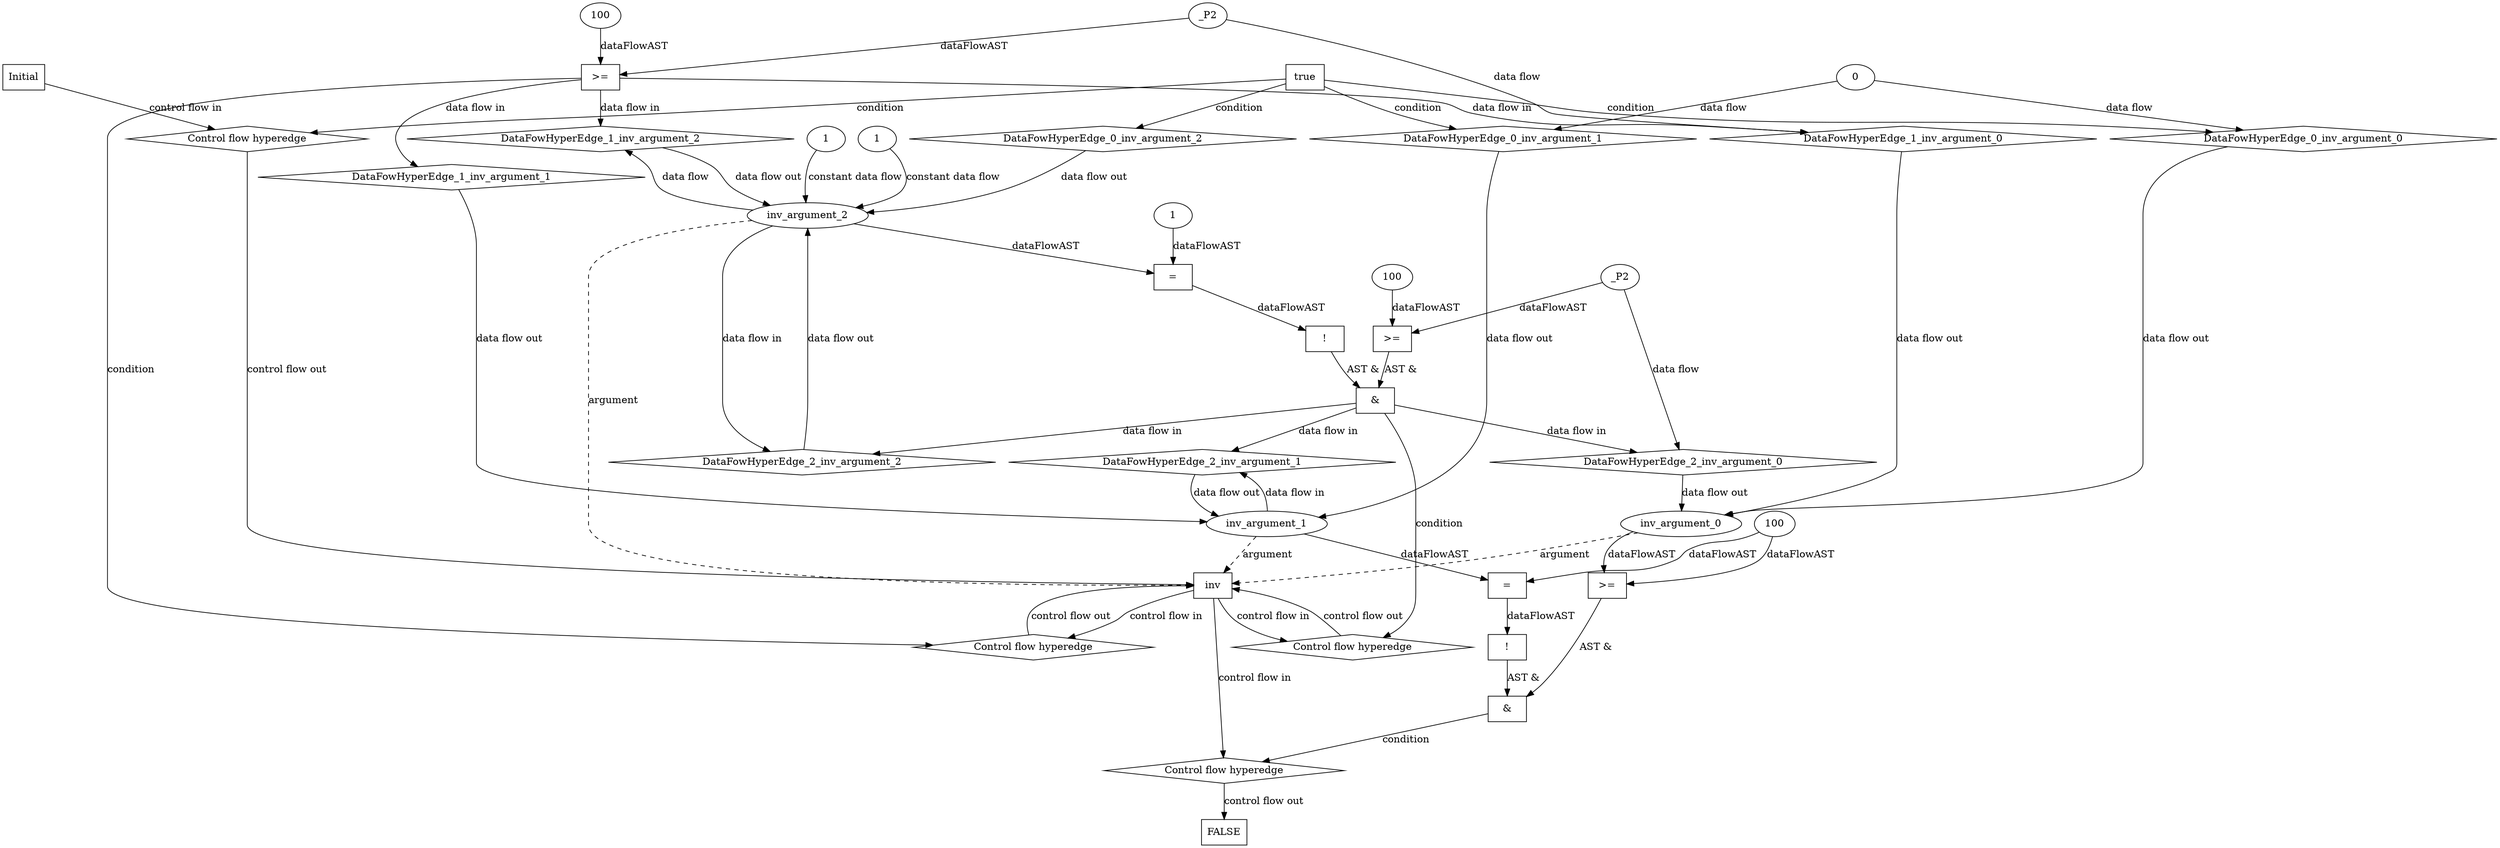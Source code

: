 digraph dag {
"inv" [label="inv" nodeName="inv" class=cfn  shape="rect"];
FALSE [label="FALSE" nodeName=FALSE class=cfn  shape="rect"];
Initial [label="Initial" nodeName=Initial class=cfn  shape="rect"];
ControlFowHyperEdge_0 [label="Control flow hyperedge" nodeName=ControlFowHyperEdge_0 class=controlFlowHyperEdge shape="diamond"];
"Initial" -> ControlFowHyperEdge_0 [label="control flow in"]
ControlFowHyperEdge_0 -> "inv" [label="control flow out"]
ControlFowHyperEdge_1 [label="Control flow hyperedge" nodeName=ControlFowHyperEdge_1 class=controlFlowHyperEdge shape="diamond"];
"inv" -> ControlFowHyperEdge_1 [label="control flow in"]
ControlFowHyperEdge_1 -> "inv" [label="control flow out"]
ControlFowHyperEdge_2 [label="Control flow hyperedge" nodeName=ControlFowHyperEdge_2 class=controlFlowHyperEdge shape="diamond"];
"inv" -> ControlFowHyperEdge_2 [label="control flow in"]
ControlFowHyperEdge_2 -> "inv" [label="control flow out"]
ControlFowHyperEdge_3 [label="Control flow hyperedge" nodeName=ControlFowHyperEdge_3 class=controlFlowHyperEdge shape="diamond"];
"inv" -> ControlFowHyperEdge_3 [label="control flow in"]
ControlFowHyperEdge_3 -> "FALSE" [label="control flow out"]
"inv_argument_0" [label="inv_argument_0" nodeName=argument0 class=argument  head="inv" shape="oval"];
"inv_argument_0" -> "inv"[label="argument" style="dashed"]
"inv_argument_1" [label="inv_argument_1" nodeName=argument1 class=argument  head="inv" shape="oval"];
"inv_argument_1" -> "inv"[label="argument" style="dashed"]
"inv_argument_2" [label="inv_argument_2" nodeName=argument2 class=argument  head="inv" shape="oval"];
"inv_argument_2" -> "inv"[label="argument" style="dashed"]

"true_0" [label="true" nodeName="true_0" class=true shape="rect"];
"true_0" -> "ControlFowHyperEdge_0" [label="condition"];
"xxxinv___Initial_0xxxdataFlow_0_node_0" [label="0" nodeName="xxxinv___Initial_0xxxdataFlow_0_node_0" class=Literal ];

"xxxinv___Initial_0xxxdataFlow_0_node_0" -> "DataFowHyperEdge_0_inv_argument_0" [label="data flow"];

"xxxinv___Initial_0xxxdataFlow_0_node_0" -> "DataFowHyperEdge_0_inv_argument_1" [label="data flow"];
"xxxinv___inv_1xxxguard_0_node_0" [label=">=" nodeName="xxxinv___inv_1xxxguard_0_node_0" class=Operator  shape="rect"];
"xxxinv___inv_1xxxguard_0_node_1" [label="100" nodeName="xxxinv___inv_1xxxguard_0_node_1" class=Literal ];
"xxxinv___inv_1xxxguard_0_node_1" -> "xxxinv___inv_1xxxguard_0_node_0"[label="dataFlowAST"]
"xxxinv___inv_1xxxdataFlow_0_node_0" -> "xxxinv___inv_1xxxguard_0_node_0"[label="dataFlowAST"]

"xxxinv___inv_1xxxguard_0_node_0" -> "ControlFowHyperEdge_1" [label="condition"];
"xxxinv___inv_1xxxdataFlow_0_node_0" [label="_P2" nodeName="xxxinv___inv_1xxxdataFlow_0_node_0" class=Constant ];

"xxxinv___inv_1xxxdataFlow_0_node_0" -> "DataFowHyperEdge_1_inv_argument_0" [label="data flow"];

"inv_argument_2" -> "DataFowHyperEdge_1_inv_argument_2" [label="data flow"];
"xxxinv___inv_2xxx_and" [label="&" nodeName="xxxinv___inv_2xxx_and" class=Operator shape="rect"];
"xxxinv___inv_2xxxguard_0_node_0" [label="!" nodeName="xxxinv___inv_2xxxguard_0_node_0" class=Operator shape="rect"];
"xxxinv___inv_2xxxguard_0_node_1" [label="=" nodeName="xxxinv___inv_2xxxguard_0_node_1" class=Operator  shape="rect"];
"xxxinv___inv_2xxxguard_0_node_3" [label="1" nodeName="xxxinv___inv_2xxxguard_0_node_3" class=Literal ];
"xxxinv___inv_2xxxguard_0_node_1" -> "xxxinv___inv_2xxxguard_0_node_0"[label="dataFlowAST"]
"inv_argument_2" -> "xxxinv___inv_2xxxguard_0_node_1"[label="dataFlowAST"]
"xxxinv___inv_2xxxguard_0_node_3" -> "xxxinv___inv_2xxxguard_0_node_1"[label="dataFlowAST"]

"xxxinv___inv_2xxxguard_0_node_0" -> "xxxinv___inv_2xxx_and" [label="AST &"];
"xxxinv___inv_2xxxguard1_node_0" [label=">=" nodeName="xxxinv___inv_2xxxguard1_node_0" class=Operator  shape="rect"];
"xxxinv___inv_2xxxguard1_node_1" [label="100" nodeName="xxxinv___inv_2xxxguard1_node_1" class=Literal ];
"xxxinv___inv_2xxxguard1_node_1" -> "xxxinv___inv_2xxxguard1_node_0"[label="dataFlowAST"]
"xxxinv___inv_2xxxdataFlow_0_node_0" -> "xxxinv___inv_2xxxguard1_node_0"[label="dataFlowAST"]

"xxxinv___inv_2xxxguard1_node_0" -> "xxxinv___inv_2xxx_and" [label="AST &"];
"xxxinv___inv_2xxx_and" -> "ControlFowHyperEdge_2" [label="condition"];
"xxxinv___inv_2xxxdataFlow_0_node_0" [label="_P2" nodeName="xxxinv___inv_2xxxdataFlow_0_node_0" class=Constant ];

"xxxinv___inv_2xxxdataFlow_0_node_0" -> "DataFowHyperEdge_2_inv_argument_0" [label="data flow"];
"xxxFALSE___inv_3xxx_and" [label="&" nodeName="xxxFALSE___inv_3xxx_and" class=Operator shape="rect"];
"xxxFALSE___inv_3xxxguard_0_node_0" [label=">=" nodeName="xxxFALSE___inv_3xxxguard_0_node_0" class=Operator  shape="rect"];
"xxxFALSE___inv_3xxxguard_0_node_2" [label="100" nodeName="xxxFALSE___inv_3xxxguard_0_node_2" class=Literal ];
"inv_argument_0" -> "xxxFALSE___inv_3xxxguard_0_node_0"[label="dataFlowAST"]
"xxxFALSE___inv_3xxxguard_0_node_2" -> "xxxFALSE___inv_3xxxguard_0_node_0"[label="dataFlowAST"]

"xxxFALSE___inv_3xxxguard_0_node_0" -> "xxxFALSE___inv_3xxx_and" [label="AST &"];
"xxxFALSE___inv_3xxxguard1_node_0" [label="!" nodeName="xxxFALSE___inv_3xxxguard1_node_0" class=Operator shape="rect"];
"xxxFALSE___inv_3xxxguard1_node_1" [label="=" nodeName="xxxFALSE___inv_3xxxguard1_node_1" class=Operator  shape="rect"];
"xxxFALSE___inv_3xxxguard1_node_1" -> "xxxFALSE___inv_3xxxguard1_node_0"[label="dataFlowAST"]
"inv_argument_1" -> "xxxFALSE___inv_3xxxguard1_node_1"[label="dataFlowAST"]
"xxxFALSE___inv_3xxxguard_0_node_2" -> "xxxFALSE___inv_3xxxguard1_node_1"[label="dataFlowAST"]

"xxxFALSE___inv_3xxxguard1_node_0" -> "xxxFALSE___inv_3xxx_and" [label="AST &"];
"xxxFALSE___inv_3xxx_and" -> "ControlFowHyperEdge_3" [label="condition"];
"DataFowHyperEdge_0_inv_argument_0" [label="DataFowHyperEdge_0_inv_argument_0" nodeName="DataFowHyperEdge_0_inv_argument_0" class=DataFlowHyperedge shape="diamond"];
"DataFowHyperEdge_0_inv_argument_0" -> "inv_argument_0"[label="data flow out"]
"true_0" -> "DataFowHyperEdge_0_inv_argument_0" [label="condition"];
"DataFowHyperEdge_0_inv_argument_1" [label="DataFowHyperEdge_0_inv_argument_1" nodeName="DataFowHyperEdge_0_inv_argument_1" class=DataFlowHyperedge shape="diamond"];
"DataFowHyperEdge_0_inv_argument_1" -> "inv_argument_1"[label="data flow out"]
"true_0" -> "DataFowHyperEdge_0_inv_argument_1" [label="condition"];
"DataFowHyperEdge_0_inv_argument_2" [label="DataFowHyperEdge_0_inv_argument_2" nodeName="DataFowHyperEdge_0_inv_argument_2" class=DataFlowHyperedge shape="diamond"];
"DataFowHyperEdge_0_inv_argument_2" -> "inv_argument_2"[label="data flow out"]
"true_0" -> "DataFowHyperEdge_0_inv_argument_2" [label="condition"];
"DataFowHyperEdge_1_inv_argument_0" [label="DataFowHyperEdge_1_inv_argument_0" nodeName="DataFowHyperEdge_1_inv_argument_0" class=DataFlowHyperedge shape="diamond"];
"DataFowHyperEdge_1_inv_argument_0" -> "inv_argument_0"[label="data flow out"]
"xxxinv___inv_1xxxguard_0_node_0" -> "DataFowHyperEdge_1_inv_argument_0"[label="data flow in"]
"DataFowHyperEdge_1_inv_argument_1" [label="DataFowHyperEdge_1_inv_argument_1" nodeName="DataFowHyperEdge_1_inv_argument_1" class=DataFlowHyperedge shape="diamond"];
"DataFowHyperEdge_1_inv_argument_1" -> "inv_argument_1"[label="data flow out"]
"xxxinv___inv_1xxxguard_0_node_0" -> "DataFowHyperEdge_1_inv_argument_1"[label="data flow in"]
"DataFowHyperEdge_1_inv_argument_2" [label="DataFowHyperEdge_1_inv_argument_2" nodeName="DataFowHyperEdge_1_inv_argument_2" class=DataFlowHyperedge shape="diamond"];
"DataFowHyperEdge_1_inv_argument_2" -> "inv_argument_2"[label="data flow out"]
"xxxinv___inv_1xxxguard_0_node_0" -> "DataFowHyperEdge_1_inv_argument_2"[label="data flow in"]
"DataFowHyperEdge_2_inv_argument_0" [label="DataFowHyperEdge_2_inv_argument_0" nodeName="DataFowHyperEdge_2_inv_argument_0" class=DataFlowHyperedge shape="diamond"];
"DataFowHyperEdge_2_inv_argument_0" -> "inv_argument_0"[label="data flow out"]
"xxxinv___inv_2xxx_and" -> "DataFowHyperEdge_2_inv_argument_0"[label="data flow in"]
"DataFowHyperEdge_2_inv_argument_1" [label="DataFowHyperEdge_2_inv_argument_1" nodeName="DataFowHyperEdge_2_inv_argument_1" class=DataFlowHyperedge shape="diamond"];
"DataFowHyperEdge_2_inv_argument_1" -> "inv_argument_1"[label="data flow out"]
"xxxinv___inv_2xxx_and" -> "DataFowHyperEdge_2_inv_argument_1"[label="data flow in"]
"DataFowHyperEdge_2_inv_argument_2" [label="DataFowHyperEdge_2_inv_argument_2" nodeName="DataFowHyperEdge_2_inv_argument_2" class=DataFlowHyperedge shape="diamond"];
"DataFowHyperEdge_2_inv_argument_2" -> "inv_argument_2"[label="data flow out"]
"xxxinv___inv_2xxx_and" -> "DataFowHyperEdge_2_inv_argument_2"[label="data flow in"]
"xxxinv___inv_1xxxinv_argument_2_constant_1" [label="1" nodeName="xxxinv___inv_1xxxinv_argument_2_constant_1" class=Constant];
"xxxinv___inv_1xxxinv_argument_2_constant_1" -> "inv_argument_2" [label="constant data flow"];
"xxxFALSE___inv_3xxxinv_argument_2_constant_1" [label="1" nodeName="xxxFALSE___inv_3xxxinv_argument_2_constant_1" class=Constant];
"xxxFALSE___inv_3xxxinv_argument_2_constant_1" -> "inv_argument_2" [label="constant data flow"];
"inv_argument_1" -> "DataFowHyperEdge_2_inv_argument_1"[label="data flow in"]
"inv_argument_2" -> "DataFowHyperEdge_2_inv_argument_2"[label="data flow in"]




}
